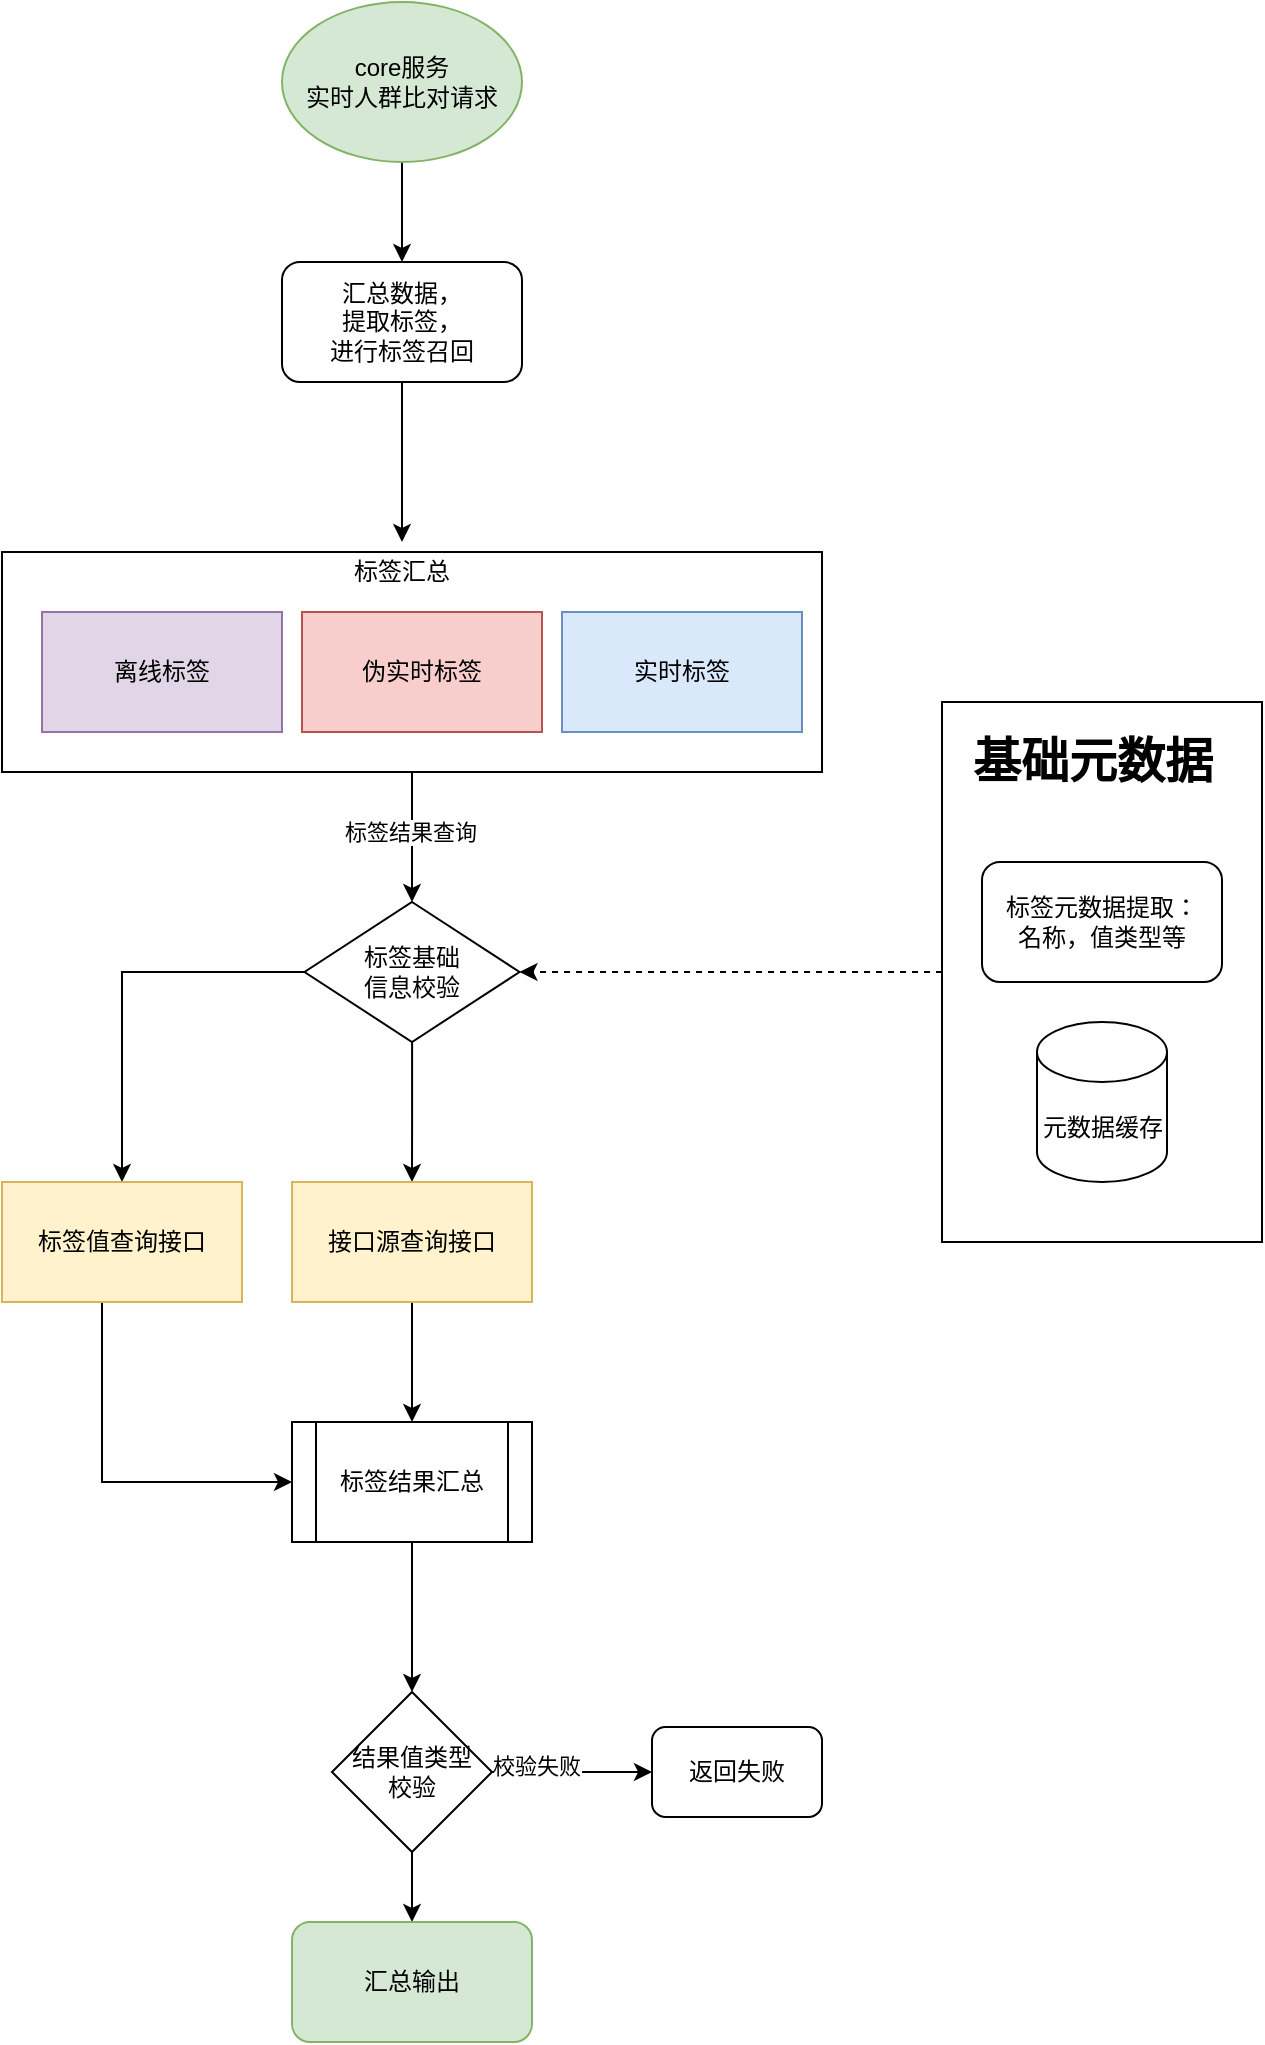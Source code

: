 <mxfile version="28.2.5">
  <diagram name="第 1 页" id="kR8XRyEq55Ck-Me1bEww">
    <mxGraphModel dx="1018" dy="1824" grid="1" gridSize="10" guides="1" tooltips="1" connect="1" arrows="1" fold="1" page="1" pageScale="1" pageWidth="827" pageHeight="1169" math="0" shadow="0">
      <root>
        <mxCell id="0" />
        <mxCell id="1" parent="0" />
        <mxCell id="Q13Pztqq7FikdaKVvbH1-8" value="" style="edgeStyle=orthogonalEdgeStyle;rounded=0;orthogonalLoop=1;jettySize=auto;html=1;" parent="1" source="Q13Pztqq7FikdaKVvbH1-5" target="Q13Pztqq7FikdaKVvbH1-7" edge="1">
          <mxGeometry relative="1" as="geometry" />
        </mxCell>
        <mxCell id="Q13Pztqq7FikdaKVvbH1-5" value="&lt;div&gt;core服务&lt;/div&gt;实时人群比对请求" style="ellipse;whiteSpace=wrap;html=1;fillColor=#d5e8d4;strokeColor=#82b366;" parent="1" vertex="1">
          <mxGeometry x="320" y="-260" width="120" height="80" as="geometry" />
        </mxCell>
        <mxCell id="Q13Pztqq7FikdaKVvbH1-9" value="" style="edgeStyle=orthogonalEdgeStyle;rounded=0;orthogonalLoop=1;jettySize=auto;html=1;" parent="1" source="Q13Pztqq7FikdaKVvbH1-7" edge="1">
          <mxGeometry relative="1" as="geometry">
            <mxPoint x="380" y="10" as="targetPoint" />
          </mxGeometry>
        </mxCell>
        <mxCell id="Q13Pztqq7FikdaKVvbH1-7" value="汇总数据，&lt;div&gt;提取标签，&lt;/div&gt;&lt;div&gt;进行标签召回&lt;/div&gt;" style="rounded=1;whiteSpace=wrap;html=1;" parent="1" vertex="1">
          <mxGeometry x="320" y="-130" width="120" height="60" as="geometry" />
        </mxCell>
        <mxCell id="RwcW2uVyuExPGqzcj3_n-11" style="edgeStyle=orthogonalEdgeStyle;rounded=0;orthogonalLoop=1;jettySize=auto;html=1;entryX=1;entryY=0.5;entryDx=0;entryDy=0;dashed=1;" edge="1" parent="1" source="Q13Pztqq7FikdaKVvbH1-11" target="RwcW2uVyuExPGqzcj3_n-10">
          <mxGeometry relative="1" as="geometry" />
        </mxCell>
        <mxCell id="Q13Pztqq7FikdaKVvbH1-11" value="" style="rounded=0;whiteSpace=wrap;html=1;" parent="1" vertex="1">
          <mxGeometry x="650" y="90" width="160" height="270" as="geometry" />
        </mxCell>
        <mxCell id="Q13Pztqq7FikdaKVvbH1-12" value="基础元数据" style="text;strokeColor=none;fillColor=none;html=1;fontSize=24;fontStyle=1;verticalAlign=middle;align=center;" parent="1" vertex="1">
          <mxGeometry x="675" y="100" width="100" height="40" as="geometry" />
        </mxCell>
        <mxCell id="Q13Pztqq7FikdaKVvbH1-14" value="元数据缓存" style="shape=cylinder3;whiteSpace=wrap;html=1;boundedLbl=1;backgroundOutline=1;size=15;" parent="1" vertex="1">
          <mxGeometry x="697.5" y="250" width="65" height="80" as="geometry" />
        </mxCell>
        <mxCell id="Q13Pztqq7FikdaKVvbH1-16" value="标签元数据提取：&lt;div&gt;名称，值类型等&lt;/div&gt;" style="rounded=1;whiteSpace=wrap;html=1;" parent="1" vertex="1">
          <mxGeometry x="670" y="170" width="120" height="60" as="geometry" />
        </mxCell>
        <mxCell id="RwcW2uVyuExPGqzcj3_n-8" value="" style="edgeStyle=orthogonalEdgeStyle;rounded=0;orthogonalLoop=1;jettySize=auto;html=1;" edge="1" parent="1" source="RwcW2uVyuExPGqzcj3_n-2">
          <mxGeometry relative="1" as="geometry">
            <mxPoint x="385" y="190" as="targetPoint" />
          </mxGeometry>
        </mxCell>
        <mxCell id="RwcW2uVyuExPGqzcj3_n-9" value="标签结果查询" style="edgeLabel;html=1;align=center;verticalAlign=middle;resizable=0;points=[];" vertex="1" connectable="0" parent="RwcW2uVyuExPGqzcj3_n-8">
          <mxGeometry x="-0.123" y="-1" relative="1" as="geometry">
            <mxPoint y="1" as="offset" />
          </mxGeometry>
        </mxCell>
        <mxCell id="RwcW2uVyuExPGqzcj3_n-2" value="" style="rounded=0;whiteSpace=wrap;html=1;" vertex="1" parent="1">
          <mxGeometry x="180" y="15" width="410" height="110" as="geometry" />
        </mxCell>
        <mxCell id="RwcW2uVyuExPGqzcj3_n-3" value="离线标签" style="rounded=0;whiteSpace=wrap;html=1;fillColor=#e1d5e7;strokeColor=#9673a6;" vertex="1" parent="1">
          <mxGeometry x="200" y="45" width="120" height="60" as="geometry" />
        </mxCell>
        <mxCell id="RwcW2uVyuExPGqzcj3_n-4" value="伪实时标签" style="rounded=0;whiteSpace=wrap;html=1;fillColor=#f8cecc;strokeColor=#b85450;" vertex="1" parent="1">
          <mxGeometry x="330" y="45" width="120" height="60" as="geometry" />
        </mxCell>
        <mxCell id="RwcW2uVyuExPGqzcj3_n-5" value="实时标签" style="rounded=0;whiteSpace=wrap;html=1;fillColor=#dae8fc;strokeColor=#6c8ebf;" vertex="1" parent="1">
          <mxGeometry x="460" y="45" width="120" height="60" as="geometry" />
        </mxCell>
        <mxCell id="RwcW2uVyuExPGqzcj3_n-6" value="标签汇总" style="text;strokeColor=none;fillColor=none;align=left;verticalAlign=middle;spacingLeft=4;spacingRight=4;overflow=hidden;points=[[0,0.5],[1,0.5]];portConstraint=eastwest;rotatable=0;whiteSpace=wrap;html=1;" vertex="1" parent="1">
          <mxGeometry x="350" y="10" width="80" height="30" as="geometry" />
        </mxCell>
        <mxCell id="RwcW2uVyuExPGqzcj3_n-14" style="edgeStyle=orthogonalEdgeStyle;rounded=0;orthogonalLoop=1;jettySize=auto;html=1;entryX=0.5;entryY=0;entryDx=0;entryDy=0;" edge="1" parent="1" source="RwcW2uVyuExPGqzcj3_n-10" target="RwcW2uVyuExPGqzcj3_n-13">
          <mxGeometry relative="1" as="geometry" />
        </mxCell>
        <mxCell id="RwcW2uVyuExPGqzcj3_n-16" value="" style="edgeStyle=orthogonalEdgeStyle;rounded=0;orthogonalLoop=1;jettySize=auto;html=1;" edge="1" parent="1" source="RwcW2uVyuExPGqzcj3_n-10" target="RwcW2uVyuExPGqzcj3_n-15">
          <mxGeometry relative="1" as="geometry" />
        </mxCell>
        <mxCell id="RwcW2uVyuExPGqzcj3_n-10" value="标签基础&lt;div&gt;信息校验&lt;/div&gt;" style="rhombus;whiteSpace=wrap;html=1;" vertex="1" parent="1">
          <mxGeometry x="331.25" y="190" width="107.5" height="70" as="geometry" />
        </mxCell>
        <mxCell id="RwcW2uVyuExPGqzcj3_n-18" style="edgeStyle=orthogonalEdgeStyle;rounded=0;orthogonalLoop=1;jettySize=auto;html=1;" edge="1" parent="1" source="RwcW2uVyuExPGqzcj3_n-13" target="RwcW2uVyuExPGqzcj3_n-17">
          <mxGeometry relative="1" as="geometry">
            <Array as="points">
              <mxPoint x="230" y="480" />
            </Array>
          </mxGeometry>
        </mxCell>
        <mxCell id="RwcW2uVyuExPGqzcj3_n-13" value="标签值查询接口" style="rounded=0;whiteSpace=wrap;html=1;fillColor=#fff2cc;strokeColor=#d6b656;" vertex="1" parent="1">
          <mxGeometry x="180" y="330" width="120" height="60" as="geometry" />
        </mxCell>
        <mxCell id="RwcW2uVyuExPGqzcj3_n-19" style="edgeStyle=orthogonalEdgeStyle;rounded=0;orthogonalLoop=1;jettySize=auto;html=1;" edge="1" parent="1" source="RwcW2uVyuExPGqzcj3_n-15" target="RwcW2uVyuExPGqzcj3_n-17">
          <mxGeometry relative="1" as="geometry" />
        </mxCell>
        <mxCell id="RwcW2uVyuExPGqzcj3_n-15" value="接口源查询接口" style="rounded=0;whiteSpace=wrap;html=1;fillColor=#fff2cc;strokeColor=#d6b656;" vertex="1" parent="1">
          <mxGeometry x="325" y="330" width="120" height="60" as="geometry" />
        </mxCell>
        <mxCell id="RwcW2uVyuExPGqzcj3_n-21" value="" style="edgeStyle=orthogonalEdgeStyle;rounded=0;orthogonalLoop=1;jettySize=auto;html=1;" edge="1" parent="1" source="RwcW2uVyuExPGqzcj3_n-17" target="RwcW2uVyuExPGqzcj3_n-20">
          <mxGeometry relative="1" as="geometry" />
        </mxCell>
        <mxCell id="RwcW2uVyuExPGqzcj3_n-17" value="标签结果汇总" style="shape=process;whiteSpace=wrap;html=1;backgroundOutline=1;" vertex="1" parent="1">
          <mxGeometry x="325" y="450" width="120" height="60" as="geometry" />
        </mxCell>
        <mxCell id="RwcW2uVyuExPGqzcj3_n-23" value="" style="edgeStyle=orthogonalEdgeStyle;rounded=0;orthogonalLoop=1;jettySize=auto;html=1;" edge="1" parent="1" source="RwcW2uVyuExPGqzcj3_n-20" target="RwcW2uVyuExPGqzcj3_n-22">
          <mxGeometry relative="1" as="geometry" />
        </mxCell>
        <mxCell id="RwcW2uVyuExPGqzcj3_n-24" value="校验失败" style="edgeLabel;html=1;align=center;verticalAlign=middle;resizable=0;points=[];" vertex="1" connectable="0" parent="RwcW2uVyuExPGqzcj3_n-23">
          <mxGeometry x="-0.463" y="4" relative="1" as="geometry">
            <mxPoint y="1" as="offset" />
          </mxGeometry>
        </mxCell>
        <mxCell id="RwcW2uVyuExPGqzcj3_n-26" value="" style="edgeStyle=orthogonalEdgeStyle;rounded=0;orthogonalLoop=1;jettySize=auto;html=1;" edge="1" parent="1" source="RwcW2uVyuExPGqzcj3_n-20" target="RwcW2uVyuExPGqzcj3_n-25">
          <mxGeometry relative="1" as="geometry" />
        </mxCell>
        <mxCell id="RwcW2uVyuExPGqzcj3_n-20" value="结果值类型&lt;div&gt;校验&lt;/div&gt;" style="rhombus;whiteSpace=wrap;html=1;" vertex="1" parent="1">
          <mxGeometry x="345" y="585" width="80" height="80" as="geometry" />
        </mxCell>
        <mxCell id="RwcW2uVyuExPGqzcj3_n-22" value="返回失败" style="rounded=1;whiteSpace=wrap;html=1;" vertex="1" parent="1">
          <mxGeometry x="505" y="602.5" width="85" height="45" as="geometry" />
        </mxCell>
        <mxCell id="RwcW2uVyuExPGqzcj3_n-25" value="汇总输出" style="rounded=1;whiteSpace=wrap;html=1;fillColor=#d5e8d4;strokeColor=#82b366;" vertex="1" parent="1">
          <mxGeometry x="325" y="700" width="120" height="60" as="geometry" />
        </mxCell>
      </root>
    </mxGraphModel>
  </diagram>
</mxfile>
